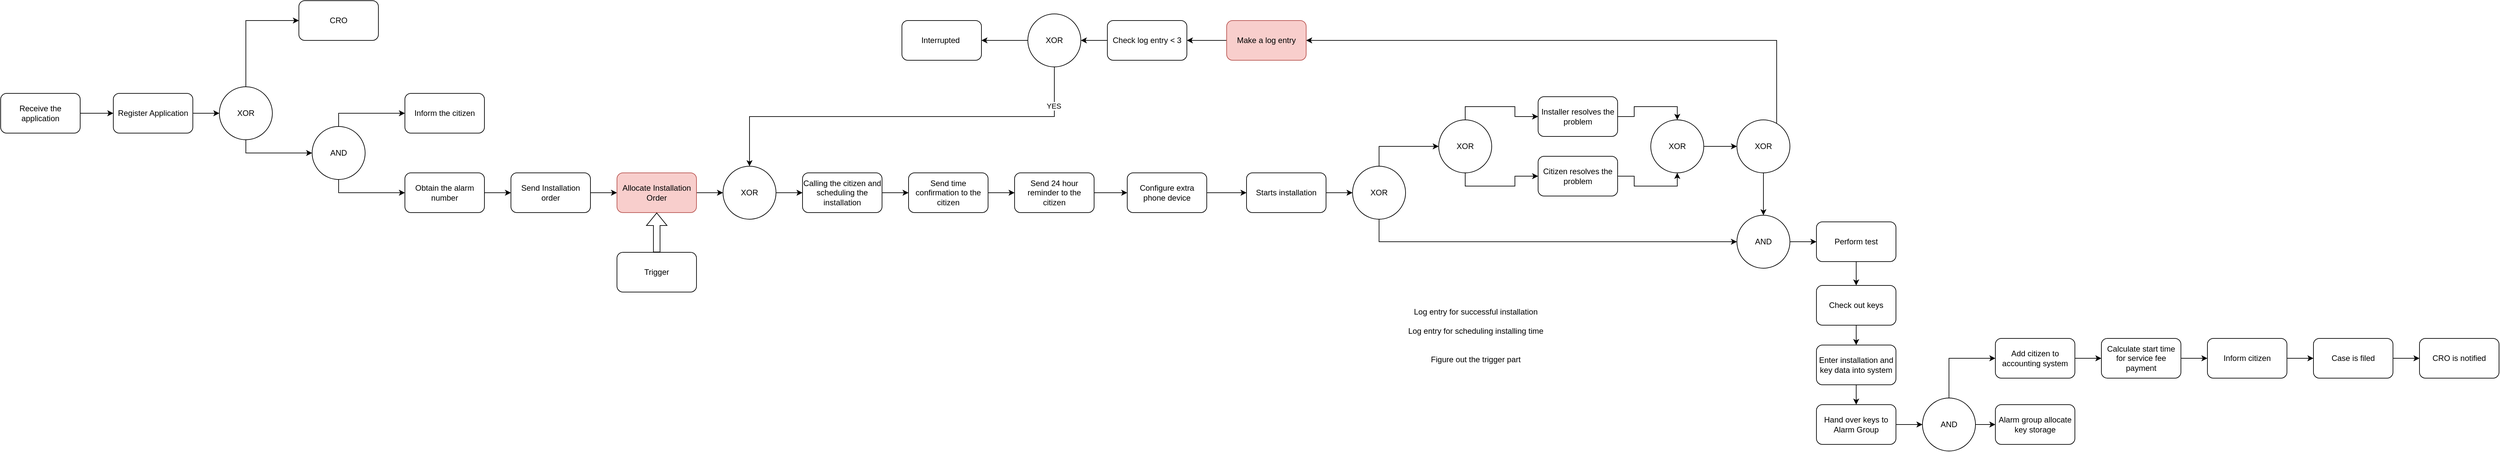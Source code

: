 <mxfile version="17.1.3" type="github">
  <diagram id="s4y-rCOf4AtQXsqqLWdO" name="Page-1">
    <mxGraphModel dx="1422" dy="794" grid="1" gridSize="10" guides="1" tooltips="1" connect="1" arrows="1" fold="1" page="1" pageScale="1" pageWidth="1169" pageHeight="827" math="0" shadow="0">
      <root>
        <mxCell id="0" />
        <mxCell id="1" parent="0" />
        <mxCell id="h8sWAxuSIoZ8DdAFgCxy-4" style="edgeStyle=orthogonalEdgeStyle;rounded=0;orthogonalLoop=1;jettySize=auto;html=1;exitX=1;exitY=0.5;exitDx=0;exitDy=0;entryX=0;entryY=0.5;entryDx=0;entryDy=0;" parent="1" source="h8sWAxuSIoZ8DdAFgCxy-1" target="h8sWAxuSIoZ8DdAFgCxy-3" edge="1">
          <mxGeometry relative="1" as="geometry" />
        </mxCell>
        <mxCell id="h8sWAxuSIoZ8DdAFgCxy-1" value="Receive the application" style="rounded=1;whiteSpace=wrap;html=1;" parent="1" vertex="1">
          <mxGeometry x="150" y="160" width="120" height="60" as="geometry" />
        </mxCell>
        <mxCell id="h8sWAxuSIoZ8DdAFgCxy-9" style="edgeStyle=orthogonalEdgeStyle;rounded=0;orthogonalLoop=1;jettySize=auto;html=1;exitX=0.5;exitY=0;exitDx=0;exitDy=0;entryX=0;entryY=0.5;entryDx=0;entryDy=0;" parent="1" source="h8sWAxuSIoZ8DdAFgCxy-2" target="h8sWAxuSIoZ8DdAFgCxy-7" edge="1">
          <mxGeometry relative="1" as="geometry" />
        </mxCell>
        <mxCell id="h8sWAxuSIoZ8DdAFgCxy-12" style="edgeStyle=orthogonalEdgeStyle;rounded=0;orthogonalLoop=1;jettySize=auto;html=1;exitX=0.5;exitY=1;exitDx=0;exitDy=0;entryX=0;entryY=0.5;entryDx=0;entryDy=0;" parent="1" source="h8sWAxuSIoZ8DdAFgCxy-2" target="h8sWAxuSIoZ8DdAFgCxy-11" edge="1">
          <mxGeometry relative="1" as="geometry" />
        </mxCell>
        <mxCell id="h8sWAxuSIoZ8DdAFgCxy-2" value="XOR" style="ellipse;whiteSpace=wrap;html=1;aspect=fixed;" parent="1" vertex="1">
          <mxGeometry x="480" y="150" width="80" height="80" as="geometry" />
        </mxCell>
        <mxCell id="h8sWAxuSIoZ8DdAFgCxy-5" style="edgeStyle=orthogonalEdgeStyle;rounded=0;orthogonalLoop=1;jettySize=auto;html=1;exitX=1;exitY=0.5;exitDx=0;exitDy=0;entryX=0;entryY=0.5;entryDx=0;entryDy=0;" parent="1" source="h8sWAxuSIoZ8DdAFgCxy-3" target="h8sWAxuSIoZ8DdAFgCxy-2" edge="1">
          <mxGeometry relative="1" as="geometry" />
        </mxCell>
        <mxCell id="h8sWAxuSIoZ8DdAFgCxy-3" value="Register Application" style="rounded=1;whiteSpace=wrap;html=1;" parent="1" vertex="1">
          <mxGeometry x="320" y="160" width="120" height="60" as="geometry" />
        </mxCell>
        <mxCell id="h8sWAxuSIoZ8DdAFgCxy-7" value="CRO" style="rounded=1;whiteSpace=wrap;html=1;" parent="1" vertex="1">
          <mxGeometry x="600" y="20" width="120" height="60" as="geometry" />
        </mxCell>
        <mxCell id="h8sWAxuSIoZ8DdAFgCxy-17" style="edgeStyle=orthogonalEdgeStyle;rounded=0;orthogonalLoop=1;jettySize=auto;html=1;exitX=0.5;exitY=1;exitDx=0;exitDy=0;entryX=0;entryY=0.5;entryDx=0;entryDy=0;" parent="1" source="h8sWAxuSIoZ8DdAFgCxy-11" target="h8sWAxuSIoZ8DdAFgCxy-15" edge="1">
          <mxGeometry relative="1" as="geometry" />
        </mxCell>
        <mxCell id="h8sWAxuSIoZ8DdAFgCxy-18" style="edgeStyle=orthogonalEdgeStyle;rounded=0;orthogonalLoop=1;jettySize=auto;html=1;exitX=0.5;exitY=0;exitDx=0;exitDy=0;entryX=0;entryY=0.5;entryDx=0;entryDy=0;" parent="1" source="h8sWAxuSIoZ8DdAFgCxy-11" target="h8sWAxuSIoZ8DdAFgCxy-16" edge="1">
          <mxGeometry relative="1" as="geometry" />
        </mxCell>
        <mxCell id="h8sWAxuSIoZ8DdAFgCxy-11" value="AND" style="ellipse;whiteSpace=wrap;html=1;aspect=fixed;" parent="1" vertex="1">
          <mxGeometry x="620" y="210" width="80" height="80" as="geometry" />
        </mxCell>
        <mxCell id="h8sWAxuSIoZ8DdAFgCxy-20" style="edgeStyle=orthogonalEdgeStyle;rounded=0;orthogonalLoop=1;jettySize=auto;html=1;exitX=1;exitY=0.5;exitDx=0;exitDy=0;entryX=0;entryY=0.5;entryDx=0;entryDy=0;" parent="1" source="h8sWAxuSIoZ8DdAFgCxy-15" target="h8sWAxuSIoZ8DdAFgCxy-19" edge="1">
          <mxGeometry relative="1" as="geometry" />
        </mxCell>
        <mxCell id="h8sWAxuSIoZ8DdAFgCxy-15" value="Obtain the alarm number" style="rounded=1;whiteSpace=wrap;html=1;" parent="1" vertex="1">
          <mxGeometry x="760" y="280" width="120" height="60" as="geometry" />
        </mxCell>
        <mxCell id="h8sWAxuSIoZ8DdAFgCxy-16" value="Inform the citizen" style="rounded=1;whiteSpace=wrap;html=1;" parent="1" vertex="1">
          <mxGeometry x="760" y="160" width="120" height="60" as="geometry" />
        </mxCell>
        <mxCell id="h8sWAxuSIoZ8DdAFgCxy-22" style="edgeStyle=orthogonalEdgeStyle;rounded=0;orthogonalLoop=1;jettySize=auto;html=1;exitX=1;exitY=0.5;exitDx=0;exitDy=0;entryX=0;entryY=0.5;entryDx=0;entryDy=0;" parent="1" source="h8sWAxuSIoZ8DdAFgCxy-19" target="h8sWAxuSIoZ8DdAFgCxy-21" edge="1">
          <mxGeometry relative="1" as="geometry" />
        </mxCell>
        <mxCell id="h8sWAxuSIoZ8DdAFgCxy-19" value="Send Installation order" style="rounded=1;whiteSpace=wrap;html=1;" parent="1" vertex="1">
          <mxGeometry x="920" y="280" width="120" height="60" as="geometry" />
        </mxCell>
        <mxCell id="h8sWAxuSIoZ8DdAFgCxy-49" style="edgeStyle=orthogonalEdgeStyle;rounded=0;orthogonalLoop=1;jettySize=auto;html=1;exitX=1;exitY=0.5;exitDx=0;exitDy=0;entryX=0;entryY=0.5;entryDx=0;entryDy=0;" parent="1" source="h8sWAxuSIoZ8DdAFgCxy-21" target="h8sWAxuSIoZ8DdAFgCxy-46" edge="1">
          <mxGeometry relative="1" as="geometry" />
        </mxCell>
        <mxCell id="h8sWAxuSIoZ8DdAFgCxy-21" value="Allocate Installation Order" style="rounded=1;whiteSpace=wrap;html=1;fillColor=#f8cecc;strokeColor=#b85450;" parent="1" vertex="1">
          <mxGeometry x="1080" y="280" width="120" height="60" as="geometry" />
        </mxCell>
        <mxCell id="h8sWAxuSIoZ8DdAFgCxy-23" value="Trigger" style="rounded=1;whiteSpace=wrap;html=1;" parent="1" vertex="1">
          <mxGeometry x="1080" y="400" width="120" height="60" as="geometry" />
        </mxCell>
        <mxCell id="h8sWAxuSIoZ8DdAFgCxy-24" value="" style="shape=flexArrow;endArrow=classic;html=1;rounded=0;entryX=0.5;entryY=1;entryDx=0;entryDy=0;" parent="1" target="h8sWAxuSIoZ8DdAFgCxy-21" edge="1">
          <mxGeometry width="50" height="50" relative="1" as="geometry">
            <mxPoint x="1140" y="400" as="sourcePoint" />
            <mxPoint x="1190" y="350" as="targetPoint" />
          </mxGeometry>
        </mxCell>
        <mxCell id="h8sWAxuSIoZ8DdAFgCxy-28" style="edgeStyle=orthogonalEdgeStyle;rounded=0;orthogonalLoop=1;jettySize=auto;html=1;exitX=1;exitY=0.5;exitDx=0;exitDy=0;entryX=0;entryY=0.5;entryDx=0;entryDy=0;" parent="1" source="h8sWAxuSIoZ8DdAFgCxy-25" target="h8sWAxuSIoZ8DdAFgCxy-27" edge="1">
          <mxGeometry relative="1" as="geometry" />
        </mxCell>
        <mxCell id="h8sWAxuSIoZ8DdAFgCxy-25" value="Calling the citizen and scheduling the installation" style="rounded=1;whiteSpace=wrap;html=1;" parent="1" vertex="1">
          <mxGeometry x="1360" y="280" width="120" height="60" as="geometry" />
        </mxCell>
        <mxCell id="h8sWAxuSIoZ8DdAFgCxy-30" style="edgeStyle=orthogonalEdgeStyle;rounded=0;orthogonalLoop=1;jettySize=auto;html=1;exitX=1;exitY=0.5;exitDx=0;exitDy=0;entryX=0;entryY=0.5;entryDx=0;entryDy=0;" parent="1" source="h8sWAxuSIoZ8DdAFgCxy-27" target="h8sWAxuSIoZ8DdAFgCxy-29" edge="1">
          <mxGeometry relative="1" as="geometry" />
        </mxCell>
        <mxCell id="h8sWAxuSIoZ8DdAFgCxy-27" value="Send time confirmation to the citizen" style="rounded=1;whiteSpace=wrap;html=1;" parent="1" vertex="1">
          <mxGeometry x="1520" y="280" width="120" height="60" as="geometry" />
        </mxCell>
        <mxCell id="h8sWAxuSIoZ8DdAFgCxy-36" style="edgeStyle=orthogonalEdgeStyle;rounded=0;orthogonalLoop=1;jettySize=auto;html=1;exitX=1;exitY=0.5;exitDx=0;exitDy=0;" parent="1" source="h8sWAxuSIoZ8DdAFgCxy-29" edge="1">
          <mxGeometry relative="1" as="geometry">
            <mxPoint x="1850" y="310" as="targetPoint" />
          </mxGeometry>
        </mxCell>
        <mxCell id="h8sWAxuSIoZ8DdAFgCxy-29" value="Send 24 hour reminder to the citizen" style="rounded=1;whiteSpace=wrap;html=1;" parent="1" vertex="1">
          <mxGeometry x="1680" y="280" width="120" height="60" as="geometry" />
        </mxCell>
        <mxCell id="h8sWAxuSIoZ8DdAFgCxy-34" style="edgeStyle=orthogonalEdgeStyle;rounded=0;orthogonalLoop=1;jettySize=auto;html=1;exitX=1;exitY=0.5;exitDx=0;exitDy=0;entryX=0;entryY=0.5;entryDx=0;entryDy=0;" parent="1" source="h8sWAxuSIoZ8DdAFgCxy-31" target="h8sWAxuSIoZ8DdAFgCxy-33" edge="1">
          <mxGeometry relative="1" as="geometry" />
        </mxCell>
        <mxCell id="h8sWAxuSIoZ8DdAFgCxy-31" value="Starts installation" style="rounded=1;whiteSpace=wrap;html=1;" parent="1" vertex="1">
          <mxGeometry x="2030" y="280" width="120" height="60" as="geometry" />
        </mxCell>
        <mxCell id="h8sWAxuSIoZ8DdAFgCxy-42" style="edgeStyle=orthogonalEdgeStyle;rounded=0;orthogonalLoop=1;jettySize=auto;html=1;exitX=0.5;exitY=0;exitDx=0;exitDy=0;entryX=0;entryY=0.5;entryDx=0;entryDy=0;" parent="1" source="h8sWAxuSIoZ8DdAFgCxy-33" target="h8sWAxuSIoZ8DdAFgCxy-41" edge="1">
          <mxGeometry relative="1" as="geometry" />
        </mxCell>
        <mxCell id="h8sWAxuSIoZ8DdAFgCxy-43" style="edgeStyle=orthogonalEdgeStyle;rounded=0;orthogonalLoop=1;jettySize=auto;html=1;exitX=0.5;exitY=1;exitDx=0;exitDy=0;entryX=0;entryY=0.5;entryDx=0;entryDy=0;" parent="1" source="h8sWAxuSIoZ8DdAFgCxy-33" target="GOVs5gFW0rHRFRzSovXX-13" edge="1">
          <mxGeometry relative="1" as="geometry">
            <mxPoint x="2470" y="384" as="targetPoint" />
          </mxGeometry>
        </mxCell>
        <mxCell id="h8sWAxuSIoZ8DdAFgCxy-33" value="XOR" style="ellipse;whiteSpace=wrap;html=1;aspect=fixed;" parent="1" vertex="1">
          <mxGeometry x="2190" y="270" width="80" height="80" as="geometry" />
        </mxCell>
        <mxCell id="h8sWAxuSIoZ8DdAFgCxy-37" style="edgeStyle=orthogonalEdgeStyle;rounded=0;orthogonalLoop=1;jettySize=auto;html=1;exitX=1;exitY=0.5;exitDx=0;exitDy=0;entryX=0;entryY=0.5;entryDx=0;entryDy=0;" parent="1" source="GOVs5gFW0rHRFRzSovXX-18" target="h8sWAxuSIoZ8DdAFgCxy-31" edge="1">
          <mxGeometry relative="1" as="geometry">
            <mxPoint x="2000" y="315" as="sourcePoint" />
          </mxGeometry>
        </mxCell>
        <mxCell id="h8sWAxuSIoZ8DdAFgCxy-53" style="edgeStyle=orthogonalEdgeStyle;rounded=0;orthogonalLoop=1;jettySize=auto;html=1;exitX=1;exitY=0.5;exitDx=0;exitDy=0;entryX=0.5;entryY=0;entryDx=0;entryDy=0;" parent="1" source="h8sWAxuSIoZ8DdAFgCxy-39" target="h8sWAxuSIoZ8DdAFgCxy-51" edge="1">
          <mxGeometry relative="1" as="geometry" />
        </mxCell>
        <mxCell id="h8sWAxuSIoZ8DdAFgCxy-39" value="Installer resolves the problem" style="rounded=1;whiteSpace=wrap;html=1;" parent="1" vertex="1">
          <mxGeometry x="2470" y="165" width="120" height="60" as="geometry" />
        </mxCell>
        <mxCell id="h8sWAxuSIoZ8DdAFgCxy-52" style="edgeStyle=orthogonalEdgeStyle;rounded=0;orthogonalLoop=1;jettySize=auto;html=1;exitX=1;exitY=0.5;exitDx=0;exitDy=0;entryX=0.5;entryY=1;entryDx=0;entryDy=0;" parent="1" source="h8sWAxuSIoZ8DdAFgCxy-40" target="h8sWAxuSIoZ8DdAFgCxy-51" edge="1">
          <mxGeometry relative="1" as="geometry" />
        </mxCell>
        <mxCell id="h8sWAxuSIoZ8DdAFgCxy-40" value="Citizen resolves the problem" style="rounded=1;whiteSpace=wrap;html=1;" parent="1" vertex="1">
          <mxGeometry x="2470" y="255" width="120" height="60" as="geometry" />
        </mxCell>
        <mxCell id="h8sWAxuSIoZ8DdAFgCxy-44" style="edgeStyle=orthogonalEdgeStyle;rounded=0;orthogonalLoop=1;jettySize=auto;html=1;exitX=0.5;exitY=0;exitDx=0;exitDy=0;entryX=0;entryY=0.5;entryDx=0;entryDy=0;" parent="1" source="h8sWAxuSIoZ8DdAFgCxy-41" target="h8sWAxuSIoZ8DdAFgCxy-39" edge="1">
          <mxGeometry relative="1" as="geometry" />
        </mxCell>
        <mxCell id="h8sWAxuSIoZ8DdAFgCxy-45" style="edgeStyle=orthogonalEdgeStyle;rounded=0;orthogonalLoop=1;jettySize=auto;html=1;exitX=0.5;exitY=1;exitDx=0;exitDy=0;" parent="1" source="h8sWAxuSIoZ8DdAFgCxy-41" target="h8sWAxuSIoZ8DdAFgCxy-40" edge="1">
          <mxGeometry relative="1" as="geometry" />
        </mxCell>
        <mxCell id="h8sWAxuSIoZ8DdAFgCxy-41" value="XOR" style="ellipse;whiteSpace=wrap;html=1;aspect=fixed;" parent="1" vertex="1">
          <mxGeometry x="2320" y="200" width="80" height="80" as="geometry" />
        </mxCell>
        <mxCell id="h8sWAxuSIoZ8DdAFgCxy-50" style="edgeStyle=orthogonalEdgeStyle;rounded=0;orthogonalLoop=1;jettySize=auto;html=1;exitX=1;exitY=0.5;exitDx=0;exitDy=0;entryX=0;entryY=0.5;entryDx=0;entryDy=0;" parent="1" source="h8sWAxuSIoZ8DdAFgCxy-46" target="h8sWAxuSIoZ8DdAFgCxy-25" edge="1">
          <mxGeometry relative="1" as="geometry" />
        </mxCell>
        <mxCell id="h8sWAxuSIoZ8DdAFgCxy-46" value="XOR" style="ellipse;whiteSpace=wrap;html=1;aspect=fixed;" parent="1" vertex="1">
          <mxGeometry x="1240" y="270" width="80" height="80" as="geometry" />
        </mxCell>
        <mxCell id="h8sWAxuSIoZ8DdAFgCxy-54" style="edgeStyle=orthogonalEdgeStyle;rounded=0;orthogonalLoop=1;jettySize=auto;html=1;exitX=1;exitY=0.5;exitDx=0;exitDy=0;entryX=1;entryY=0.5;entryDx=0;entryDy=0;" parent="1" source="GOVs5gFW0rHRFRzSovXX-11" target="h8sWAxuSIoZ8DdAFgCxy-55" edge="1">
          <mxGeometry relative="1" as="geometry">
            <mxPoint x="1270" y="260" as="targetPoint" />
            <Array as="points">
              <mxPoint x="2830" y="240" />
              <mxPoint x="2830" y="80" />
            </Array>
          </mxGeometry>
        </mxCell>
        <mxCell id="GOVs5gFW0rHRFRzSovXX-12" style="edgeStyle=orthogonalEdgeStyle;rounded=0;orthogonalLoop=1;jettySize=auto;html=1;exitX=1;exitY=0.5;exitDx=0;exitDy=0;entryX=0;entryY=0.5;entryDx=0;entryDy=0;" edge="1" parent="1" source="h8sWAxuSIoZ8DdAFgCxy-51" target="GOVs5gFW0rHRFRzSovXX-11">
          <mxGeometry relative="1" as="geometry" />
        </mxCell>
        <mxCell id="h8sWAxuSIoZ8DdAFgCxy-51" value="XOR" style="ellipse;whiteSpace=wrap;html=1;aspect=fixed;" parent="1" vertex="1">
          <mxGeometry x="2640" y="200" width="80" height="80" as="geometry" />
        </mxCell>
        <mxCell id="GOVs5gFW0rHRFRzSovXX-3" style="edgeStyle=orthogonalEdgeStyle;rounded=0;orthogonalLoop=1;jettySize=auto;html=1;exitX=0;exitY=0.5;exitDx=0;exitDy=0;entryX=1;entryY=0.5;entryDx=0;entryDy=0;" edge="1" parent="1" source="h8sWAxuSIoZ8DdAFgCxy-55" target="GOVs5gFW0rHRFRzSovXX-2">
          <mxGeometry relative="1" as="geometry" />
        </mxCell>
        <mxCell id="h8sWAxuSIoZ8DdAFgCxy-55" value="Make a log entry" style="rounded=1;whiteSpace=wrap;html=1;fillColor=#f8cecc;strokeColor=#b85450;" parent="1" vertex="1">
          <mxGeometry x="2000" y="50" width="120" height="60" as="geometry" />
        </mxCell>
        <mxCell id="GOVs5gFW0rHRFRzSovXX-5" style="edgeStyle=orthogonalEdgeStyle;rounded=0;orthogonalLoop=1;jettySize=auto;html=1;exitX=0;exitY=0.5;exitDx=0;exitDy=0;entryX=1;entryY=0.5;entryDx=0;entryDy=0;" edge="1" parent="1" source="GOVs5gFW0rHRFRzSovXX-2" target="GOVs5gFW0rHRFRzSovXX-4">
          <mxGeometry relative="1" as="geometry" />
        </mxCell>
        <mxCell id="GOVs5gFW0rHRFRzSovXX-2" value="Check log entry &amp;lt; 3" style="rounded=1;whiteSpace=wrap;html=1;" vertex="1" parent="1">
          <mxGeometry x="1820" y="50" width="120" height="60" as="geometry" />
        </mxCell>
        <mxCell id="GOVs5gFW0rHRFRzSovXX-7" style="edgeStyle=orthogonalEdgeStyle;rounded=0;orthogonalLoop=1;jettySize=auto;html=1;exitX=0.5;exitY=1;exitDx=0;exitDy=0;entryX=0.5;entryY=0;entryDx=0;entryDy=0;" edge="1" parent="1" source="GOVs5gFW0rHRFRzSovXX-4" target="h8sWAxuSIoZ8DdAFgCxy-46">
          <mxGeometry relative="1" as="geometry" />
        </mxCell>
        <mxCell id="GOVs5gFW0rHRFRzSovXX-8" value="YES" style="edgeLabel;html=1;align=center;verticalAlign=middle;resizable=0;points=[];" vertex="1" connectable="0" parent="GOVs5gFW0rHRFRzSovXX-7">
          <mxGeometry x="-0.807" y="-1" relative="1" as="geometry">
            <mxPoint as="offset" />
          </mxGeometry>
        </mxCell>
        <mxCell id="GOVs5gFW0rHRFRzSovXX-10" style="edgeStyle=orthogonalEdgeStyle;rounded=0;orthogonalLoop=1;jettySize=auto;html=1;exitX=0;exitY=0.5;exitDx=0;exitDy=0;entryX=1;entryY=0.5;entryDx=0;entryDy=0;" edge="1" parent="1" source="GOVs5gFW0rHRFRzSovXX-4" target="GOVs5gFW0rHRFRzSovXX-9">
          <mxGeometry relative="1" as="geometry" />
        </mxCell>
        <mxCell id="GOVs5gFW0rHRFRzSovXX-4" value="XOR" style="ellipse;whiteSpace=wrap;html=1;aspect=fixed;" vertex="1" parent="1">
          <mxGeometry x="1700" y="40" width="80" height="80" as="geometry" />
        </mxCell>
        <mxCell id="GOVs5gFW0rHRFRzSovXX-9" value="Interrupted&amp;nbsp;" style="rounded=1;whiteSpace=wrap;html=1;" vertex="1" parent="1">
          <mxGeometry x="1510" y="50" width="120" height="60" as="geometry" />
        </mxCell>
        <mxCell id="GOVs5gFW0rHRFRzSovXX-14" style="edgeStyle=orthogonalEdgeStyle;rounded=0;orthogonalLoop=1;jettySize=auto;html=1;exitX=0.5;exitY=1;exitDx=0;exitDy=0;entryX=0.5;entryY=0;entryDx=0;entryDy=0;" edge="1" parent="1" source="GOVs5gFW0rHRFRzSovXX-11" target="GOVs5gFW0rHRFRzSovXX-13">
          <mxGeometry relative="1" as="geometry" />
        </mxCell>
        <mxCell id="GOVs5gFW0rHRFRzSovXX-11" value="XOR" style="ellipse;whiteSpace=wrap;html=1;aspect=fixed;" vertex="1" parent="1">
          <mxGeometry x="2770" y="200" width="80" height="80" as="geometry" />
        </mxCell>
        <mxCell id="GOVs5gFW0rHRFRzSovXX-17" style="edgeStyle=orthogonalEdgeStyle;rounded=0;orthogonalLoop=1;jettySize=auto;html=1;exitX=1;exitY=0.5;exitDx=0;exitDy=0;" edge="1" parent="1" source="GOVs5gFW0rHRFRzSovXX-13" target="GOVs5gFW0rHRFRzSovXX-16">
          <mxGeometry relative="1" as="geometry" />
        </mxCell>
        <mxCell id="GOVs5gFW0rHRFRzSovXX-13" value="AND" style="ellipse;whiteSpace=wrap;html=1;aspect=fixed;" vertex="1" parent="1">
          <mxGeometry x="2770" y="344" width="80" height="80" as="geometry" />
        </mxCell>
        <mxCell id="GOVs5gFW0rHRFRzSovXX-24" style="edgeStyle=orthogonalEdgeStyle;rounded=0;orthogonalLoop=1;jettySize=auto;html=1;exitX=0.5;exitY=1;exitDx=0;exitDy=0;entryX=0.5;entryY=0;entryDx=0;entryDy=0;" edge="1" parent="1" source="GOVs5gFW0rHRFRzSovXX-16" target="GOVs5gFW0rHRFRzSovXX-19">
          <mxGeometry relative="1" as="geometry" />
        </mxCell>
        <mxCell id="GOVs5gFW0rHRFRzSovXX-16" value="Perform test" style="rounded=1;whiteSpace=wrap;html=1;" vertex="1" parent="1">
          <mxGeometry x="2890" y="354" width="120" height="60" as="geometry" />
        </mxCell>
        <mxCell id="GOVs5gFW0rHRFRzSovXX-18" value="Configure extra phone device" style="rounded=1;whiteSpace=wrap;html=1;" vertex="1" parent="1">
          <mxGeometry x="1850" y="280" width="120" height="60" as="geometry" />
        </mxCell>
        <mxCell id="GOVs5gFW0rHRFRzSovXX-25" style="edgeStyle=orthogonalEdgeStyle;rounded=0;orthogonalLoop=1;jettySize=auto;html=1;exitX=0.5;exitY=1;exitDx=0;exitDy=0;entryX=0.5;entryY=0;entryDx=0;entryDy=0;" edge="1" parent="1" source="GOVs5gFW0rHRFRzSovXX-19" target="GOVs5gFW0rHRFRzSovXX-22">
          <mxGeometry relative="1" as="geometry" />
        </mxCell>
        <mxCell id="GOVs5gFW0rHRFRzSovXX-19" value="Check out keys" style="rounded=1;whiteSpace=wrap;html=1;" vertex="1" parent="1">
          <mxGeometry x="2890" y="450" width="120" height="60" as="geometry" />
        </mxCell>
        <mxCell id="GOVs5gFW0rHRFRzSovXX-20" value="Alarm group allocate key storage" style="rounded=1;whiteSpace=wrap;html=1;" vertex="1" parent="1">
          <mxGeometry x="3160" y="630" width="120" height="60" as="geometry" />
        </mxCell>
        <mxCell id="GOVs5gFW0rHRFRzSovXX-29" style="edgeStyle=orthogonalEdgeStyle;rounded=0;orthogonalLoop=1;jettySize=auto;html=1;exitX=1;exitY=0.5;exitDx=0;exitDy=0;entryX=0;entryY=0.5;entryDx=0;entryDy=0;" edge="1" parent="1" source="GOVs5gFW0rHRFRzSovXX-21" target="GOVs5gFW0rHRFRzSovXX-28">
          <mxGeometry relative="1" as="geometry" />
        </mxCell>
        <mxCell id="GOVs5gFW0rHRFRzSovXX-21" value="Hand over keys to Alarm Group" style="rounded=1;whiteSpace=wrap;html=1;" vertex="1" parent="1">
          <mxGeometry x="2890" y="630" width="120" height="60" as="geometry" />
        </mxCell>
        <mxCell id="GOVs5gFW0rHRFRzSovXX-26" style="edgeStyle=orthogonalEdgeStyle;rounded=0;orthogonalLoop=1;jettySize=auto;html=1;exitX=0.5;exitY=1;exitDx=0;exitDy=0;entryX=0.5;entryY=0;entryDx=0;entryDy=0;" edge="1" parent="1" source="GOVs5gFW0rHRFRzSovXX-22" target="GOVs5gFW0rHRFRzSovXX-21">
          <mxGeometry relative="1" as="geometry" />
        </mxCell>
        <mxCell id="GOVs5gFW0rHRFRzSovXX-22" value="Enter installation and key data into system" style="rounded=1;whiteSpace=wrap;html=1;" vertex="1" parent="1">
          <mxGeometry x="2890" y="540" width="120" height="60" as="geometry" />
        </mxCell>
        <mxCell id="GOVs5gFW0rHRFRzSovXX-33" style="edgeStyle=orthogonalEdgeStyle;rounded=0;orthogonalLoop=1;jettySize=auto;html=1;exitX=1;exitY=0.5;exitDx=0;exitDy=0;entryX=0;entryY=0.5;entryDx=0;entryDy=0;" edge="1" parent="1" source="GOVs5gFW0rHRFRzSovXX-23" target="GOVs5gFW0rHRFRzSovXX-32">
          <mxGeometry relative="1" as="geometry" />
        </mxCell>
        <mxCell id="GOVs5gFW0rHRFRzSovXX-23" value="Add citizen to accounting system" style="rounded=1;whiteSpace=wrap;html=1;" vertex="1" parent="1">
          <mxGeometry x="3160" y="530" width="120" height="60" as="geometry" />
        </mxCell>
        <mxCell id="GOVs5gFW0rHRFRzSovXX-30" style="edgeStyle=orthogonalEdgeStyle;rounded=0;orthogonalLoop=1;jettySize=auto;html=1;exitX=1;exitY=0.5;exitDx=0;exitDy=0;entryX=0;entryY=0.5;entryDx=0;entryDy=0;" edge="1" parent="1" source="GOVs5gFW0rHRFRzSovXX-28" target="GOVs5gFW0rHRFRzSovXX-20">
          <mxGeometry relative="1" as="geometry" />
        </mxCell>
        <mxCell id="GOVs5gFW0rHRFRzSovXX-31" style="edgeStyle=orthogonalEdgeStyle;rounded=0;orthogonalLoop=1;jettySize=auto;html=1;exitX=0.5;exitY=0;exitDx=0;exitDy=0;entryX=0;entryY=0.5;entryDx=0;entryDy=0;" edge="1" parent="1" source="GOVs5gFW0rHRFRzSovXX-28" target="GOVs5gFW0rHRFRzSovXX-23">
          <mxGeometry relative="1" as="geometry">
            <mxPoint x="3090" y="570" as="targetPoint" />
          </mxGeometry>
        </mxCell>
        <mxCell id="GOVs5gFW0rHRFRzSovXX-28" value="AND" style="ellipse;whiteSpace=wrap;html=1;aspect=fixed;" vertex="1" parent="1">
          <mxGeometry x="3050" y="620" width="80" height="80" as="geometry" />
        </mxCell>
        <mxCell id="GOVs5gFW0rHRFRzSovXX-35" style="edgeStyle=orthogonalEdgeStyle;rounded=0;orthogonalLoop=1;jettySize=auto;html=1;exitX=1;exitY=0.5;exitDx=0;exitDy=0;entryX=0;entryY=0.5;entryDx=0;entryDy=0;" edge="1" parent="1" source="GOVs5gFW0rHRFRzSovXX-32" target="GOVs5gFW0rHRFRzSovXX-34">
          <mxGeometry relative="1" as="geometry" />
        </mxCell>
        <mxCell id="GOVs5gFW0rHRFRzSovXX-32" value="Calculate start time for service fee payment" style="rounded=1;whiteSpace=wrap;html=1;" vertex="1" parent="1">
          <mxGeometry x="3320" y="530" width="120" height="60" as="geometry" />
        </mxCell>
        <mxCell id="GOVs5gFW0rHRFRzSovXX-37" style="edgeStyle=orthogonalEdgeStyle;rounded=0;orthogonalLoop=1;jettySize=auto;html=1;exitX=1;exitY=0.5;exitDx=0;exitDy=0;entryX=0;entryY=0.5;entryDx=0;entryDy=0;" edge="1" parent="1" source="GOVs5gFW0rHRFRzSovXX-34" target="GOVs5gFW0rHRFRzSovXX-36">
          <mxGeometry relative="1" as="geometry" />
        </mxCell>
        <mxCell id="GOVs5gFW0rHRFRzSovXX-34" value="Inform citizen" style="rounded=1;whiteSpace=wrap;html=1;" vertex="1" parent="1">
          <mxGeometry x="3480" y="530" width="120" height="60" as="geometry" />
        </mxCell>
        <mxCell id="GOVs5gFW0rHRFRzSovXX-40" style="edgeStyle=orthogonalEdgeStyle;rounded=0;orthogonalLoop=1;jettySize=auto;html=1;exitX=1;exitY=0.5;exitDx=0;exitDy=0;entryX=0;entryY=0.5;entryDx=0;entryDy=0;" edge="1" parent="1" source="GOVs5gFW0rHRFRzSovXX-36" target="GOVs5gFW0rHRFRzSovXX-39">
          <mxGeometry relative="1" as="geometry" />
        </mxCell>
        <mxCell id="GOVs5gFW0rHRFRzSovXX-36" value="Case is filed" style="rounded=1;whiteSpace=wrap;html=1;" vertex="1" parent="1">
          <mxGeometry x="3640" y="530" width="120" height="60" as="geometry" />
        </mxCell>
        <mxCell id="GOVs5gFW0rHRFRzSovXX-39" value="CRO is notified" style="rounded=1;whiteSpace=wrap;html=1;" vertex="1" parent="1">
          <mxGeometry x="3800" y="530" width="120" height="60" as="geometry" />
        </mxCell>
        <mxCell id="GOVs5gFW0rHRFRzSovXX-41" value="Log entry for successful installation&lt;br&gt;&lt;br&gt;Log entry for scheduling installing time&lt;br&gt;&lt;br&gt;&lt;br&gt;Figure out the trigger part" style="text;html=1;strokeColor=none;fillColor=none;align=center;verticalAlign=middle;whiteSpace=wrap;rounded=0;" vertex="1" parent="1">
          <mxGeometry x="2241" y="511" width="270" height="30" as="geometry" />
        </mxCell>
      </root>
    </mxGraphModel>
  </diagram>
</mxfile>
